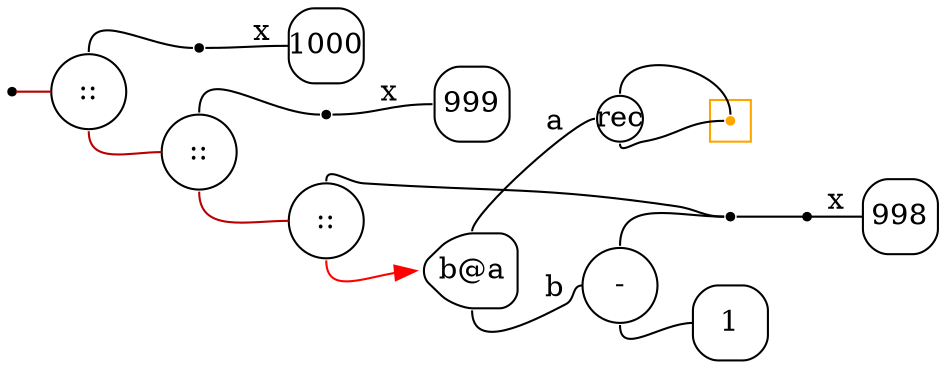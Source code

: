 digraph G {
  rankdir=LR;
  edge[arrowhead=none,arrowtail=none];
  node[fixedsize=true,shape=circle]
  size="12.133333333333333,4.987468750000001";
  labeldistance=0;
  nodesep=.175;
  ranksep=.175;

 nd1[shape=point];
   nd14[label="1000",tooltip="nd14-ConstGraph",style=rounded,orientation=90,shape=square,color="#000000"];
 nd42[label="::",tooltip="nd42-BinOpGraph",style=rounded,color="#000000"];
 nd59[label=" ",tooltip="nd59-ContractGraph",style=rounded,orientation=90,shape=point];
   nd111[label="999",tooltip="nd111-ConstGraph",style=rounded,orientation=90,shape=square,color="#000000"];
 nd84[label="::",tooltip="nd84-BinOpGraph",style=rounded,color="#000000"];
 nd92[label=" ",tooltip="nd92-ContractGraph",style=rounded,orientation=90,shape=point];
   nd156[label="998",tooltip="nd156-ConstGraph",style=rounded,orientation=90,shape=square,color="#000000"];
 nd158[label="rec",tooltip="nd158-RecurGraph",style=rounded,width=.3,height=.3,color="#000000"];
   subgraph cluster_nd162 {
     graph[style=fill,color="orange"];ndcluster_nd162[tooltip="nd162",orientation=90,shape=point,color="orange"];
   };
 nd129[label="::",tooltip="nd129-BinOpGraph",style=rounded,color="#000000"];
 nd130[label="b@a",tooltip="nd130-AppGraph",style=rounded,orientation=90,shape=house,color="#000000"];
 nd132[label="-",tooltip="nd132-BinOpGraph",style=rounded,color="#000000"];
   nd136[label="1",tooltip="nd136-ConstGraph",style=rounded,orientation=90,shape=square,color="#000000"];
 nd137[label=" ",tooltip="nd137-ContractGraph",style=rounded,orientation=90,shape=point];
 nd138[label=" ",tooltip="nd138-ContractGraph",style=rounded,orientation=90,shape=point];

  nd42->nd59[tailport=n,headport=w];
  nd1->nd42[label="",tailport=e,headport=w,color="#b70000",arrowhead=none,arrowtail=none];
  nd59->nd14[label="x",tailport=e,headport=w];
  nd84->nd92[tailport=n,headport=w];
  nd42->nd84[label="",tailport=s,headport=w,color="#b70000",arrowhead=none,arrowtail=none];
  nd92->nd111[label="x",tailport=e,headport=w];
  nd132->nd136[tailport=s,headport=w];
  nd130->nd158[label="a",tailport=n,headport=w];
  nd130->nd132[label="b",tailport=s,headport=w];
  nd129->nd130[tailport=s,headport=w,color=red,arrowhead=normal];
  nd132->nd137[tailport=n,headport=w];
  nd129->nd137[tailport=n,headport=w];
  nd84->nd129[label="",tailport=s,headport=w,color="#b70000",arrowhead=none,arrowtail=none];
  nd137->nd138[tailport=e,headport=w];
  nd138->nd156[label="x",tailport=e,headport=w];
  nd158->ndcluster_nd162[dir=back,headport=n,tailport=n];
  nd158->ndcluster_nd162[tailport=s,headport=w];
}